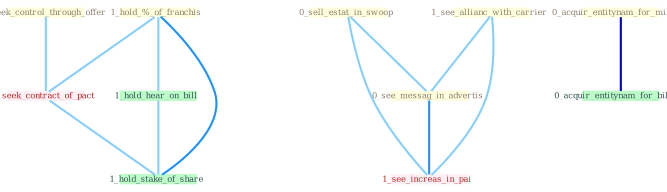 Graph G{ 
    node
    [shape=polygon,style=filled,width=.5,height=.06,color="#BDFCC9",fixedsize=true,fontsize=4,
    fontcolor="#2f4f4f"];
    {node
    [color="#ffffe0", fontcolor="#8b7d6b"] "0_seek_control_through_offer " "0_sell_estat_in_swoop " "0_acquir_entitynam_for_million " "1_see_allianc_with_carrier " "1_hold_%_of_franchis " "0_see_messag_in_advertis "}
{node [color="#fff0f5", fontcolor="#b22222"] "0_seek_contract_of_pact " "1_see_increas_in_pai "}
edge [color="#B0E2FF"];

	"0_seek_control_through_offer " -- "0_seek_contract_of_pact " [w="1", color="#87cefa" ];
	"0_sell_estat_in_swoop " -- "0_see_messag_in_advertis " [w="1", color="#87cefa" ];
	"0_sell_estat_in_swoop " -- "1_see_increas_in_pai " [w="1", color="#87cefa" ];
	"0_acquir_entitynam_for_million " -- "0_acquir_entitynam_for_billion " [w="3", color="#0000cd" , len=0.6];
	"1_see_allianc_with_carrier " -- "0_see_messag_in_advertis " [w="1", color="#87cefa" ];
	"1_see_allianc_with_carrier " -- "1_see_increas_in_pai " [w="1", color="#87cefa" ];
	"1_hold_%_of_franchis " -- "0_seek_contract_of_pact " [w="1", color="#87cefa" ];
	"1_hold_%_of_franchis " -- "1_hold_hear_on_bill " [w="1", color="#87cefa" ];
	"1_hold_%_of_franchis " -- "1_hold_stake_of_share " [w="2", color="#1e90ff" , len=0.8];
	"0_see_messag_in_advertis " -- "1_see_increas_in_pai " [w="2", color="#1e90ff" , len=0.8];
	"0_seek_contract_of_pact " -- "1_hold_stake_of_share " [w="1", color="#87cefa" ];
	"1_hold_hear_on_bill " -- "1_hold_stake_of_share " [w="1", color="#87cefa" ];
}